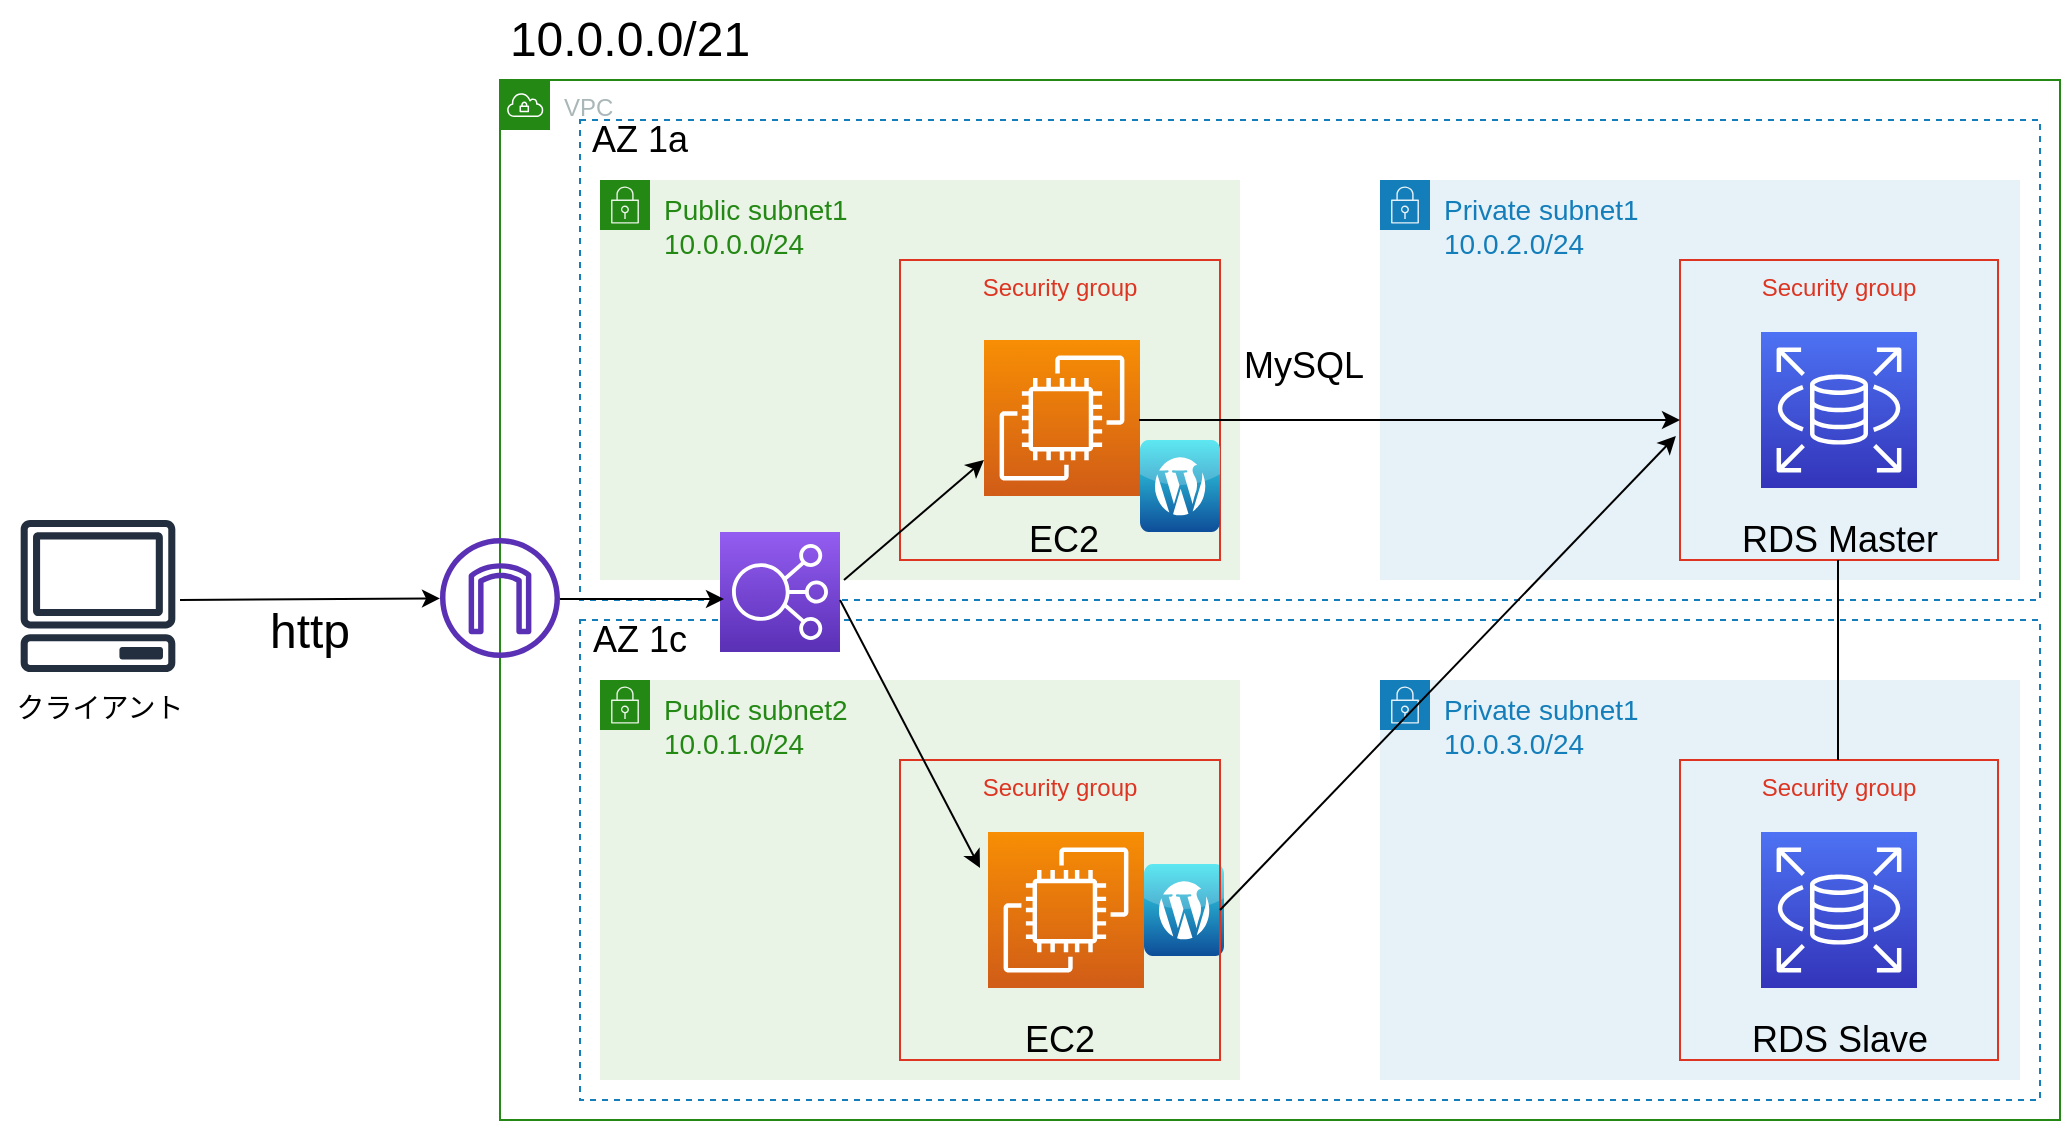 <mxfile version="14.8.0" type="github">
  <diagram id="Ht1M8jgEwFfnCIfOTk4-" name="Page-1">
    <mxGraphModel dx="2426" dy="540" grid="1" gridSize="10" guides="1" tooltips="1" connect="1" arrows="1" fold="1" page="1" pageScale="1" pageWidth="1169" pageHeight="827" math="0" shadow="0">
      <root>
        <mxCell id="0" />
        <mxCell id="1" parent="0" />
        <mxCell id="EsHzQRj1Gnb22-uBKqwu-1" value="VPC" style="points=[[0,0],[0.25,0],[0.5,0],[0.75,0],[1,0],[1,0.25],[1,0.5],[1,0.75],[1,1],[0.75,1],[0.5,1],[0.25,1],[0,1],[0,0.75],[0,0.5],[0,0.25]];outlineConnect=0;gradientColor=none;html=1;whiteSpace=wrap;fontSize=12;fontStyle=0;shape=mxgraph.aws4.group;grIcon=mxgraph.aws4.group_vpc;strokeColor=#248814;fillColor=none;verticalAlign=top;align=left;spacingLeft=30;fontColor=#AAB7B8;dashed=0;" vertex="1" parent="1">
          <mxGeometry x="120" y="100" width="780" height="520" as="geometry" />
        </mxCell>
        <mxCell id="EsHzQRj1Gnb22-uBKqwu-2" value="" style="fillColor=none;strokeColor=#147EBA;dashed=1;verticalAlign=top;fontStyle=0;fontColor=#147EBA;" vertex="1" parent="1">
          <mxGeometry x="160" y="120" width="730" height="240" as="geometry" />
        </mxCell>
        <mxCell id="EsHzQRj1Gnb22-uBKqwu-3" value="" style="fillColor=none;strokeColor=#147EBA;dashed=1;verticalAlign=top;fontStyle=0;fontColor=#147EBA;" vertex="1" parent="1">
          <mxGeometry x="160" y="370" width="730" height="240" as="geometry" />
        </mxCell>
        <mxCell id="EsHzQRj1Gnb22-uBKqwu-4" value="&lt;font style=&quot;font-size: 14px&quot;&gt;Public subnet1&lt;br&gt;10.0.0.0/24&lt;/font&gt;" style="points=[[0,0],[0.25,0],[0.5,0],[0.75,0],[1,0],[1,0.25],[1,0.5],[1,0.75],[1,1],[0.75,1],[0.5,1],[0.25,1],[0,1],[0,0.75],[0,0.5],[0,0.25]];outlineConnect=0;gradientColor=none;html=1;whiteSpace=wrap;fontSize=12;fontStyle=0;shape=mxgraph.aws4.group;grIcon=mxgraph.aws4.group_security_group;grStroke=0;strokeColor=#248814;fillColor=#E9F3E6;verticalAlign=top;align=left;spacingLeft=30;fontColor=#248814;dashed=0;" vertex="1" parent="1">
          <mxGeometry x="170" y="150" width="320" height="200" as="geometry" />
        </mxCell>
        <mxCell id="EsHzQRj1Gnb22-uBKqwu-5" value="&lt;font style=&quot;font-size: 14px&quot;&gt;Public subnet2&lt;br&gt;10.0.1.0/24&lt;/font&gt;" style="points=[[0,0],[0.25,0],[0.5,0],[0.75,0],[1,0],[1,0.25],[1,0.5],[1,0.75],[1,1],[0.75,1],[0.5,1],[0.25,1],[0,1],[0,0.75],[0,0.5],[0,0.25]];outlineConnect=0;gradientColor=none;html=1;whiteSpace=wrap;fontSize=12;fontStyle=0;shape=mxgraph.aws4.group;grIcon=mxgraph.aws4.group_security_group;grStroke=0;strokeColor=#248814;fillColor=#E9F3E6;verticalAlign=top;align=left;spacingLeft=30;fontColor=#248814;dashed=0;" vertex="1" parent="1">
          <mxGeometry x="170" y="400" width="320" height="200" as="geometry" />
        </mxCell>
        <mxCell id="EsHzQRj1Gnb22-uBKqwu-6" value="&lt;font style=&quot;font-size: 14px&quot;&gt;Private subnet1&lt;br&gt;10.0.2.0/24&lt;/font&gt;" style="points=[[0,0],[0.25,0],[0.5,0],[0.75,0],[1,0],[1,0.25],[1,0.5],[1,0.75],[1,1],[0.75,1],[0.5,1],[0.25,1],[0,1],[0,0.75],[0,0.5],[0,0.25]];outlineConnect=0;gradientColor=none;html=1;whiteSpace=wrap;fontSize=12;fontStyle=0;shape=mxgraph.aws4.group;grIcon=mxgraph.aws4.group_security_group;grStroke=0;strokeColor=#147EBA;fillColor=#E6F2F8;verticalAlign=top;align=left;spacingLeft=30;fontColor=#147EBA;dashed=0;" vertex="1" parent="1">
          <mxGeometry x="560" y="150" width="320" height="200" as="geometry" />
        </mxCell>
        <mxCell id="EsHzQRj1Gnb22-uBKqwu-8" value="Security group" style="fillColor=none;strokeColor=#DD3522;verticalAlign=top;fontStyle=0;fontColor=#DD3522;" vertex="1" parent="1">
          <mxGeometry x="320" y="190" width="160" height="150" as="geometry" />
        </mxCell>
        <mxCell id="EsHzQRj1Gnb22-uBKqwu-10" value="Security group" style="fillColor=none;strokeColor=#DD3522;verticalAlign=top;fontStyle=0;fontColor=#DD3522;" vertex="1" parent="1">
          <mxGeometry x="710" y="190" width="159" height="150" as="geometry" />
        </mxCell>
        <mxCell id="EsHzQRj1Gnb22-uBKqwu-13" value="" style="points=[[0,0,0],[0.25,0,0],[0.5,0,0],[0.75,0,0],[1,0,0],[0,1,0],[0.25,1,0],[0.5,1,0],[0.75,1,0],[1,1,0],[0,0.25,0],[0,0.5,0],[0,0.75,0],[1,0.25,0],[1,0.5,0],[1,0.75,0]];outlineConnect=0;fontColor=#232F3E;gradientColor=#F78E04;gradientDirection=north;fillColor=#D05C17;strokeColor=#ffffff;dashed=0;verticalLabelPosition=bottom;verticalAlign=top;align=center;html=1;fontSize=12;fontStyle=0;aspect=fixed;shape=mxgraph.aws4.resourceIcon;resIcon=mxgraph.aws4.ec2;" vertex="1" parent="1">
          <mxGeometry x="362" y="230" width="78" height="78" as="geometry" />
        </mxCell>
        <mxCell id="EsHzQRj1Gnb22-uBKqwu-14" value="&lt;font style=&quot;font-size: 24px&quot;&gt;10.0.0.0/21&lt;/font&gt;" style="text;html=1;strokeColor=none;fillColor=none;align=center;verticalAlign=middle;whiteSpace=wrap;rounded=0;" vertex="1" parent="1">
          <mxGeometry x="120" y="60" width="130" height="40" as="geometry" />
        </mxCell>
        <mxCell id="EsHzQRj1Gnb22-uBKqwu-15" value="&lt;font style=&quot;font-size: 18px&quot;&gt;EC2&lt;/font&gt;" style="text;html=1;strokeColor=none;fillColor=none;align=center;verticalAlign=middle;whiteSpace=wrap;rounded=0;" vertex="1" parent="1">
          <mxGeometry x="362" y="320" width="80" height="20" as="geometry" />
        </mxCell>
        <mxCell id="EsHzQRj1Gnb22-uBKqwu-16" value="" style="dashed=0;outlineConnect=0;html=1;align=center;labelPosition=center;verticalLabelPosition=bottom;verticalAlign=top;shape=mxgraph.webicons.wordpress;fillColor=#35E2EE;gradientColor=#0E4D99" vertex="1" parent="1">
          <mxGeometry x="442" y="492" width="40" height="46" as="geometry" />
        </mxCell>
        <mxCell id="EsHzQRj1Gnb22-uBKqwu-19" value="" style="points=[[0,0,0],[0.25,0,0],[0.5,0,0],[0.75,0,0],[1,0,0],[0,1,0],[0.25,1,0],[0.5,1,0],[0.75,1,0],[1,1,0],[0,0.25,0],[0,0.5,0],[0,0.75,0],[1,0.25,0],[1,0.5,0],[1,0.75,0]];outlineConnect=0;fontColor=#232F3E;gradientColor=#4D72F3;gradientDirection=north;fillColor=#3334B9;strokeColor=#ffffff;dashed=0;verticalLabelPosition=bottom;verticalAlign=top;align=center;html=1;fontSize=12;fontStyle=0;aspect=fixed;shape=mxgraph.aws4.resourceIcon;resIcon=mxgraph.aws4.rds;" vertex="1" parent="1">
          <mxGeometry x="750.5" y="506" width="78" height="78" as="geometry" />
        </mxCell>
        <mxCell id="EsHzQRj1Gnb22-uBKqwu-21" value="&lt;font style=&quot;font-size: 18px&quot;&gt;RDS Master&lt;/font&gt;" style="text;html=1;strokeColor=none;fillColor=none;align=center;verticalAlign=middle;whiteSpace=wrap;rounded=0;" vertex="1" parent="1">
          <mxGeometry x="719.5" y="320" width="140" height="20" as="geometry" />
        </mxCell>
        <mxCell id="EsHzQRj1Gnb22-uBKqwu-26" value="&lt;font style=&quot;font-size: 18px&quot;&gt;MySQL&lt;/font&gt;" style="text;html=1;strokeColor=none;fillColor=none;align=center;verticalAlign=middle;whiteSpace=wrap;rounded=0;" vertex="1" parent="1">
          <mxGeometry x="482" y="233" width="80" height="20" as="geometry" />
        </mxCell>
        <mxCell id="EsHzQRj1Gnb22-uBKqwu-17" value="" style="dashed=0;outlineConnect=0;html=1;align=center;labelPosition=center;verticalLabelPosition=bottom;verticalAlign=top;shape=mxgraph.webicons.wordpress;fillColor=#35E2EE;gradientColor=#0E4D99" vertex="1" parent="1">
          <mxGeometry x="440" y="280" width="40" height="46" as="geometry" />
        </mxCell>
        <mxCell id="EsHzQRj1Gnb22-uBKqwu-28" value="" style="endArrow=classic;html=1;" edge="1" parent="1">
          <mxGeometry width="50" height="50" relative="1" as="geometry">
            <mxPoint x="439.5" y="270" as="sourcePoint" />
            <mxPoint x="710" y="270" as="targetPoint" />
          </mxGeometry>
        </mxCell>
        <mxCell id="EsHzQRj1Gnb22-uBKqwu-29" value="" style="points=[[0,0,0],[0.25,0,0],[0.5,0,0],[0.75,0,0],[1,0,0],[0,1,0],[0.25,1,0],[0.5,1,0],[0.75,1,0],[1,1,0],[0,0.25,0],[0,0.5,0],[0,0.75,0],[1,0.25,0],[1,0.5,0],[1,0.75,0]];outlineConnect=0;fontColor=#232F3E;gradientColor=#F78E04;gradientDirection=north;fillColor=#D05C17;strokeColor=#ffffff;dashed=0;verticalLabelPosition=bottom;verticalAlign=top;align=center;html=1;fontSize=12;fontStyle=0;aspect=fixed;shape=mxgraph.aws4.resourceIcon;resIcon=mxgraph.aws4.ec2;" vertex="1" parent="1">
          <mxGeometry x="364" y="476" width="78" height="78" as="geometry" />
        </mxCell>
        <mxCell id="EsHzQRj1Gnb22-uBKqwu-30" value="Security group" style="fillColor=none;strokeColor=#DD3522;verticalAlign=top;fontStyle=0;fontColor=#DD3522;" vertex="1" parent="1">
          <mxGeometry x="320" y="440" width="160" height="150" as="geometry" />
        </mxCell>
        <mxCell id="EsHzQRj1Gnb22-uBKqwu-31" value="&lt;font style=&quot;font-size: 18px&quot;&gt;EC2&lt;/font&gt;" style="text;html=1;strokeColor=none;fillColor=none;align=center;verticalAlign=middle;whiteSpace=wrap;rounded=0;" vertex="1" parent="1">
          <mxGeometry x="360" y="570" width="80" height="20" as="geometry" />
        </mxCell>
        <mxCell id="EsHzQRj1Gnb22-uBKqwu-33" value="&lt;font style=&quot;font-size: 18px&quot;&gt;AZ 1a&lt;/font&gt;" style="text;html=1;strokeColor=none;fillColor=none;align=center;verticalAlign=middle;whiteSpace=wrap;rounded=0;" vertex="1" parent="1">
          <mxGeometry x="160" y="120" width="60" height="20" as="geometry" />
        </mxCell>
        <mxCell id="EsHzQRj1Gnb22-uBKqwu-34" value="&lt;font style=&quot;font-size: 18px&quot;&gt;AZ 1c&lt;/font&gt;" style="text;html=1;strokeColor=none;fillColor=none;align=center;verticalAlign=middle;whiteSpace=wrap;rounded=0;" vertex="1" parent="1">
          <mxGeometry x="160" y="370" width="60" height="20" as="geometry" />
        </mxCell>
        <mxCell id="EsHzQRj1Gnb22-uBKqwu-35" value="&lt;font style=&quot;font-size: 14px&quot;&gt;Private subnet1&lt;br&gt;10.0.3.0/24&lt;/font&gt;" style="points=[[0,0],[0.25,0],[0.5,0],[0.75,0],[1,0],[1,0.25],[1,0.5],[1,0.75],[1,1],[0.75,1],[0.5,1],[0.25,1],[0,1],[0,0.75],[0,0.5],[0,0.25]];outlineConnect=0;gradientColor=none;html=1;whiteSpace=wrap;fontSize=12;fontStyle=0;shape=mxgraph.aws4.group;grIcon=mxgraph.aws4.group_security_group;grStroke=0;strokeColor=#147EBA;fillColor=#E6F2F8;verticalAlign=top;align=left;spacingLeft=30;fontColor=#147EBA;dashed=0;" vertex="1" parent="1">
          <mxGeometry x="560" y="400" width="320" height="200" as="geometry" />
        </mxCell>
        <mxCell id="EsHzQRj1Gnb22-uBKqwu-36" value="Security group" style="fillColor=none;strokeColor=#DD3522;verticalAlign=top;fontStyle=0;fontColor=#DD3522;" vertex="1" parent="1">
          <mxGeometry x="710" y="440" width="159" height="150" as="geometry" />
        </mxCell>
        <mxCell id="EsHzQRj1Gnb22-uBKqwu-37" value="" style="points=[[0,0,0],[0.25,0,0],[0.5,0,0],[0.75,0,0],[1,0,0],[0,1,0],[0.25,1,0],[0.5,1,0],[0.75,1,0],[1,1,0],[0,0.25,0],[0,0.5,0],[0,0.75,0],[1,0.25,0],[1,0.5,0],[1,0.75,0]];outlineConnect=0;fontColor=#232F3E;gradientColor=#4D72F3;gradientDirection=north;fillColor=#3334B9;strokeColor=#ffffff;dashed=0;verticalLabelPosition=bottom;verticalAlign=top;align=center;html=1;fontSize=12;fontStyle=0;aspect=fixed;shape=mxgraph.aws4.resourceIcon;resIcon=mxgraph.aws4.rds;" vertex="1" parent="1">
          <mxGeometry x="750.5" y="226" width="78" height="78" as="geometry" />
        </mxCell>
        <mxCell id="EsHzQRj1Gnb22-uBKqwu-38" value="" style="points=[[0,0,0],[0.25,0,0],[0.5,0,0],[0.75,0,0],[1,0,0],[0,1,0],[0.25,1,0],[0.5,1,0],[0.75,1,0],[1,1,0],[0,0.25,0],[0,0.5,0],[0,0.75,0],[1,0.25,0],[1,0.5,0],[1,0.75,0]];outlineConnect=0;fontColor=#232F3E;gradientColor=#4D72F3;gradientDirection=north;fillColor=#3334B9;strokeColor=#ffffff;dashed=0;verticalLabelPosition=bottom;verticalAlign=top;align=center;html=1;fontSize=12;fontStyle=0;aspect=fixed;shape=mxgraph.aws4.resourceIcon;resIcon=mxgraph.aws4.rds;" vertex="1" parent="1">
          <mxGeometry x="750.5" y="476" width="78" height="78" as="geometry" />
        </mxCell>
        <mxCell id="EsHzQRj1Gnb22-uBKqwu-39" value="&lt;font style=&quot;font-size: 18px&quot;&gt;RDS Slave&lt;/font&gt;" style="text;html=1;strokeColor=none;fillColor=none;align=center;verticalAlign=middle;whiteSpace=wrap;rounded=0;" vertex="1" parent="1">
          <mxGeometry x="719.5" y="570" width="140" height="20" as="geometry" />
        </mxCell>
        <mxCell id="EsHzQRj1Gnb22-uBKqwu-41" value="" style="endArrow=none;html=1;" edge="1" parent="1">
          <mxGeometry width="50" height="50" relative="1" as="geometry">
            <mxPoint x="789" y="440" as="sourcePoint" />
            <mxPoint x="789" y="340" as="targetPoint" />
          </mxGeometry>
        </mxCell>
        <mxCell id="EsHzQRj1Gnb22-uBKqwu-42" value="" style="endArrow=classic;html=1;entryX=-0.013;entryY=0.587;entryDx=0;entryDy=0;entryPerimeter=0;exitX=1;exitY=0.5;exitDx=0;exitDy=0;" edge="1" parent="1" source="EsHzQRj1Gnb22-uBKqwu-30" target="EsHzQRj1Gnb22-uBKqwu-10">
          <mxGeometry width="50" height="50" relative="1" as="geometry">
            <mxPoint x="570" y="430" as="sourcePoint" />
            <mxPoint x="610" y="390" as="targetPoint" />
          </mxGeometry>
        </mxCell>
        <mxCell id="EsHzQRj1Gnb22-uBKqwu-43" value="" style="outlineConnect=0;fontColor=#232F3E;gradientColor=none;fillColor=#5A30B5;strokeColor=none;dashed=0;verticalLabelPosition=bottom;verticalAlign=top;align=center;html=1;fontSize=12;fontStyle=0;aspect=fixed;pointerEvents=1;shape=mxgraph.aws4.internet_gateway;" vertex="1" parent="1">
          <mxGeometry x="90" y="329" width="60" height="60" as="geometry" />
        </mxCell>
        <mxCell id="EsHzQRj1Gnb22-uBKqwu-44" value="" style="points=[[0,0,0],[0.25,0,0],[0.5,0,0],[0.75,0,0],[1,0,0],[0,1,0],[0.25,1,0],[0.5,1,0],[0.75,1,0],[1,1,0],[0,0.25,0],[0,0.5,0],[0,0.75,0],[1,0.25,0],[1,0.5,0],[1,0.75,0]];outlineConnect=0;fontColor=#232F3E;gradientColor=#945DF2;gradientDirection=north;fillColor=#5A30B5;strokeColor=#ffffff;dashed=0;verticalLabelPosition=bottom;verticalAlign=top;align=center;html=1;fontSize=12;fontStyle=0;aspect=fixed;shape=mxgraph.aws4.resourceIcon;resIcon=mxgraph.aws4.elastic_load_balancing;" vertex="1" parent="1">
          <mxGeometry x="230" y="326" width="60" height="60" as="geometry" />
        </mxCell>
        <mxCell id="EsHzQRj1Gnb22-uBKqwu-45" value="" style="outlineConnect=0;fontColor=#232F3E;gradientColor=none;fillColor=#232F3E;strokeColor=none;dashed=0;verticalLabelPosition=bottom;verticalAlign=top;align=center;html=1;fontSize=12;fontStyle=0;aspect=fixed;pointerEvents=1;shape=mxgraph.aws4.client;" vertex="1" parent="1">
          <mxGeometry x="-120" y="320" width="78" height="76" as="geometry" />
        </mxCell>
        <mxCell id="EsHzQRj1Gnb22-uBKqwu-46" value="&lt;font style=&quot;font-size: 14px&quot;&gt;クライアント&lt;/font&gt;" style="text;html=1;strokeColor=none;fillColor=none;align=center;verticalAlign=middle;whiteSpace=wrap;rounded=0;" vertex="1" parent="1">
          <mxGeometry x="-130" y="404" width="100" height="20" as="geometry" />
        </mxCell>
        <mxCell id="EsHzQRj1Gnb22-uBKqwu-47" value="" style="endArrow=classic;html=1;" edge="1" parent="1" target="EsHzQRj1Gnb22-uBKqwu-43">
          <mxGeometry width="50" height="50" relative="1" as="geometry">
            <mxPoint x="-40" y="360" as="sourcePoint" />
            <mxPoint x="10" y="310" as="targetPoint" />
          </mxGeometry>
        </mxCell>
        <mxCell id="EsHzQRj1Gnb22-uBKqwu-48" value="&lt;font style=&quot;font-size: 24px&quot;&gt;http&lt;/font&gt;" style="text;html=1;strokeColor=none;fillColor=none;align=center;verticalAlign=middle;whiteSpace=wrap;rounded=0;" vertex="1" parent="1">
          <mxGeometry x="-10" y="366" width="70" height="20" as="geometry" />
        </mxCell>
        <mxCell id="EsHzQRj1Gnb22-uBKqwu-50" value="" style="endArrow=classic;html=1;" edge="1" parent="1">
          <mxGeometry width="50" height="50" relative="1" as="geometry">
            <mxPoint x="150" y="359.5" as="sourcePoint" />
            <mxPoint x="232" y="359.5" as="targetPoint" />
          </mxGeometry>
        </mxCell>
        <mxCell id="EsHzQRj1Gnb22-uBKqwu-52" value="" style="endArrow=classic;html=1;" edge="1" parent="1">
          <mxGeometry width="50" height="50" relative="1" as="geometry">
            <mxPoint x="292" y="350" as="sourcePoint" />
            <mxPoint x="362" y="290" as="targetPoint" />
          </mxGeometry>
        </mxCell>
        <mxCell id="EsHzQRj1Gnb22-uBKqwu-53" value="" style="endArrow=classic;html=1;" edge="1" parent="1">
          <mxGeometry width="50" height="50" relative="1" as="geometry">
            <mxPoint x="290" y="360" as="sourcePoint" />
            <mxPoint x="360" y="494" as="targetPoint" />
          </mxGeometry>
        </mxCell>
      </root>
    </mxGraphModel>
  </diagram>
</mxfile>
